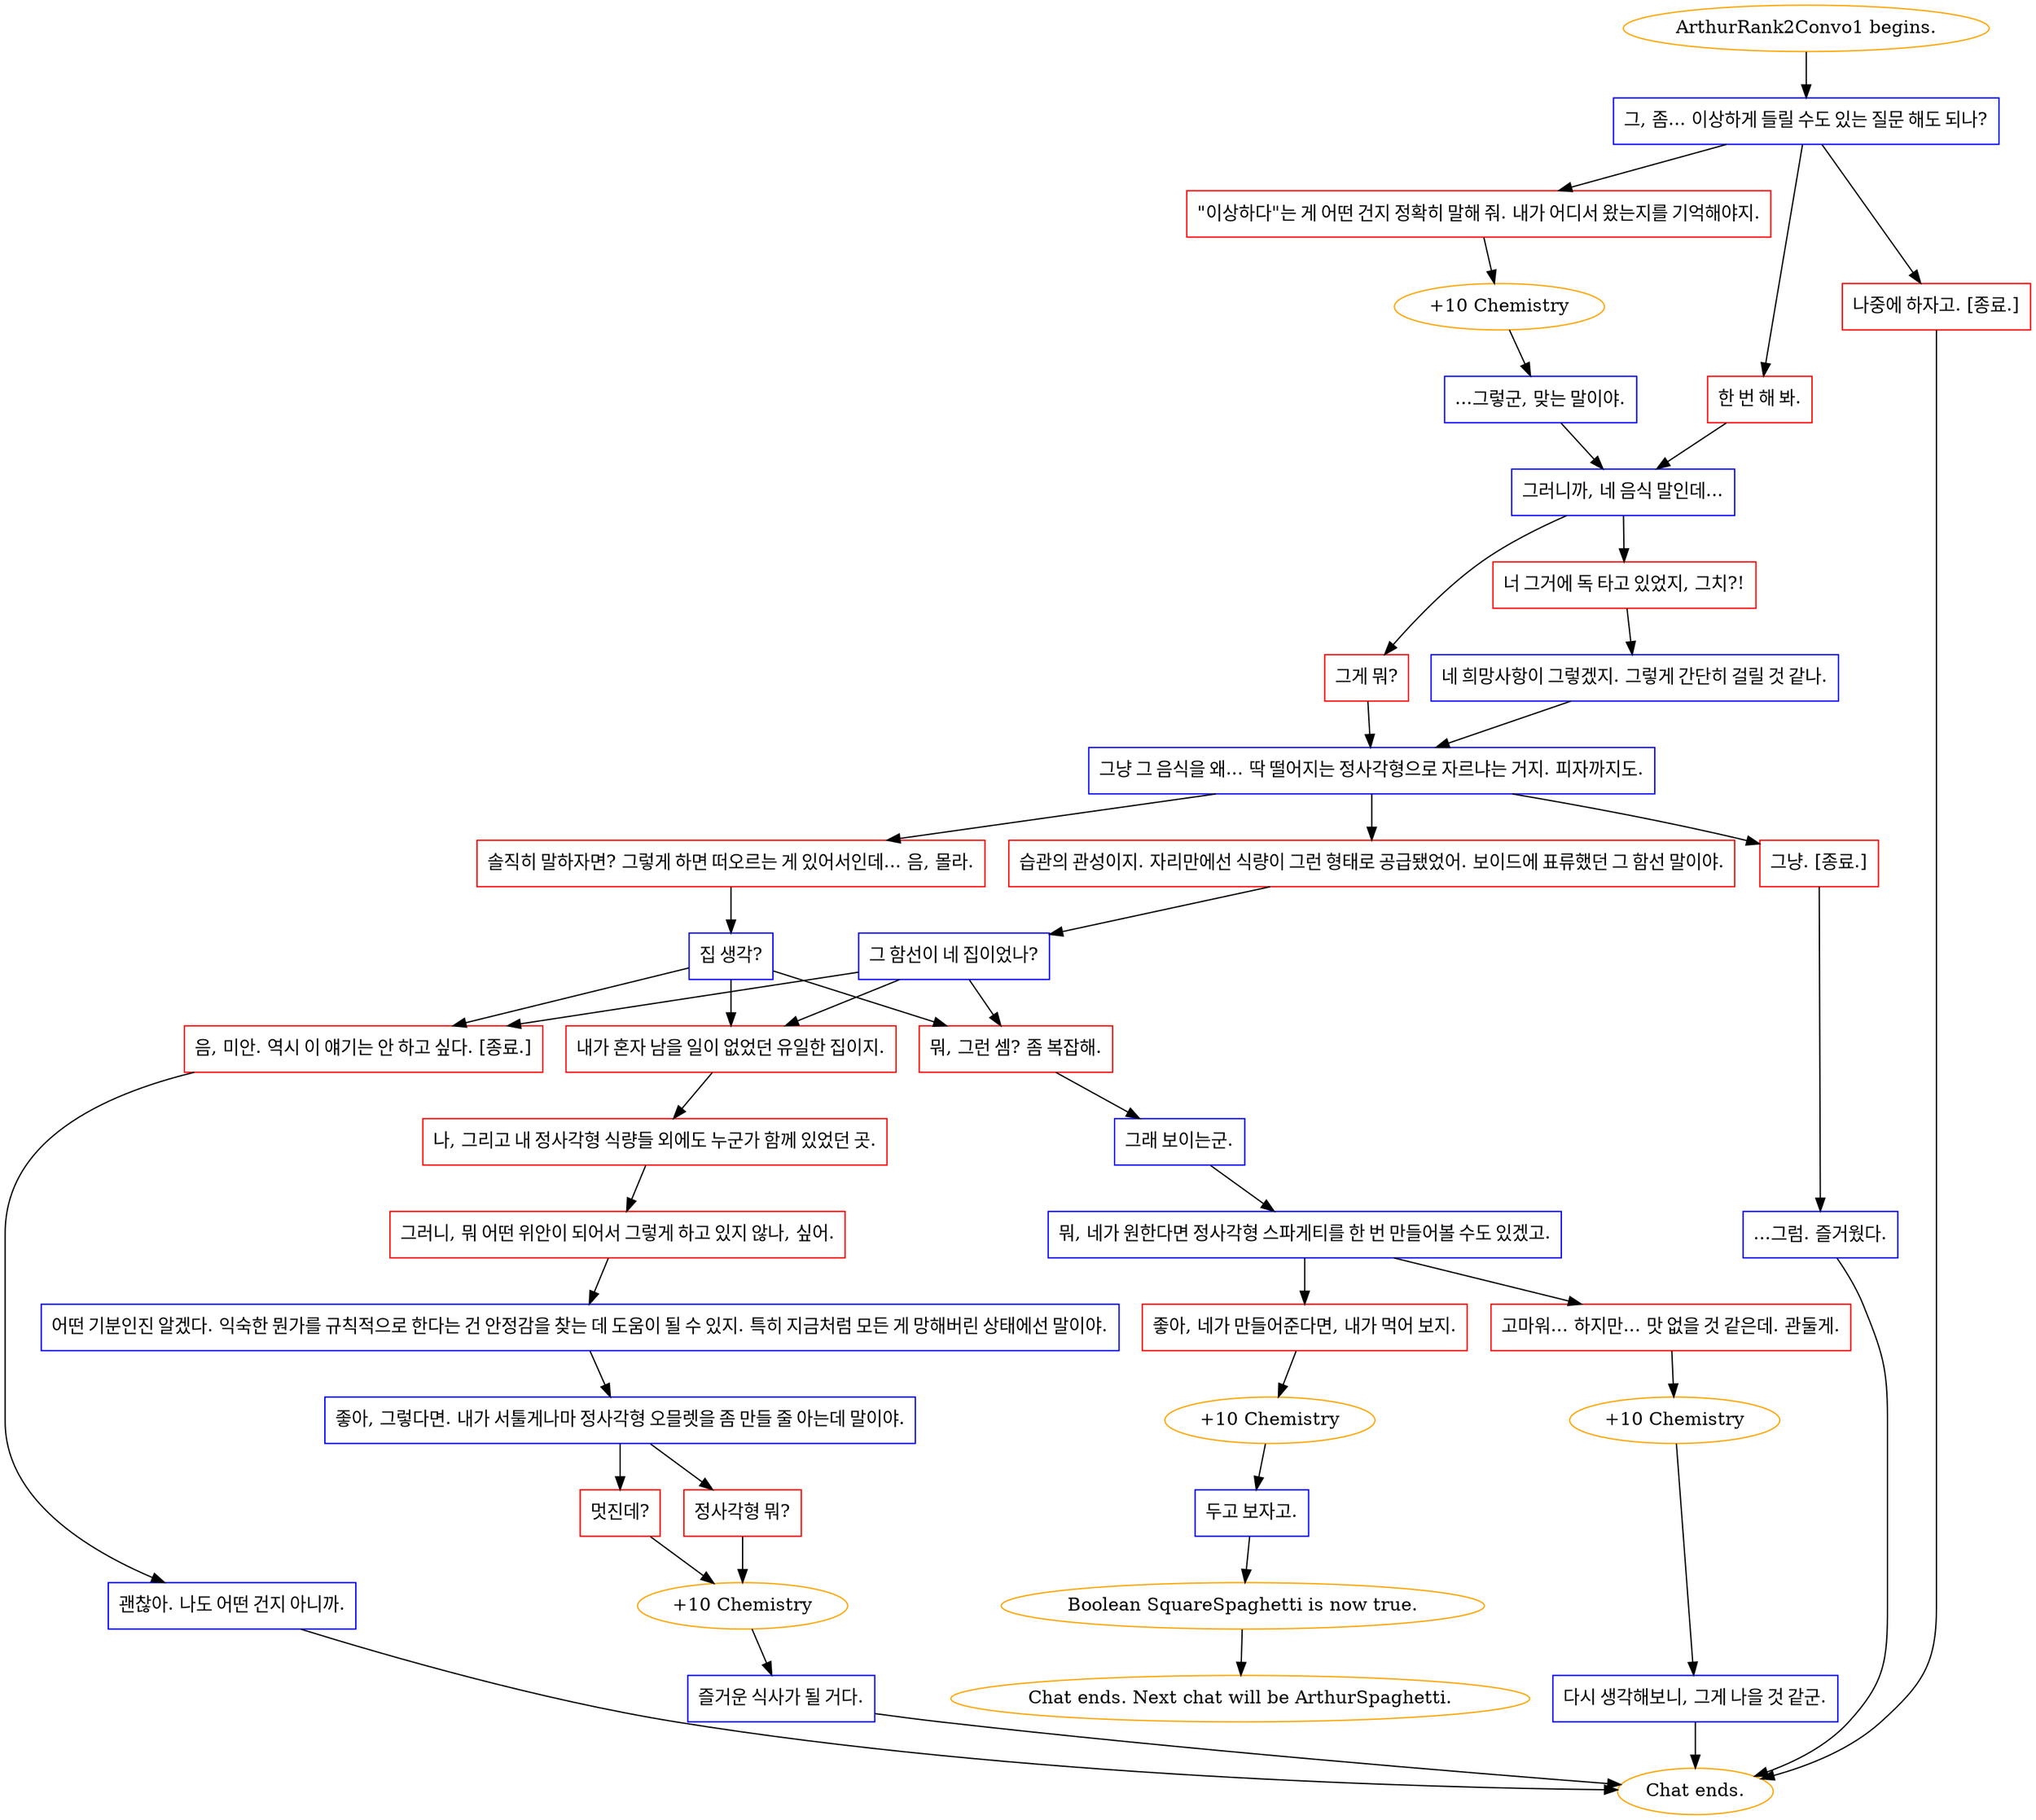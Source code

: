 digraph {
	"ArthurRank2Convo1 begins." [color=orange];
		"ArthurRank2Convo1 begins." -> j3090649725;
	j3090649725 [label="그, 좀... 이상하게 들릴 수도 있는 질문 해도 되나?",shape=box,color=blue];
		j3090649725 -> j1931478325;
		j3090649725 -> j813379764;
		j3090649725 -> j217702448;
	j1931478325 [label="\"이상하다\"는 게 어떤 건지 정확히 말해 줘. 내가 어디서 왔는지를 기억해야지.",shape=box,color=red];
		j1931478325 -> j2838573573;
	j813379764 [label="한 번 해 봐.",shape=box,color=red];
		j813379764 -> j4000054967;
	j217702448 [label="나중에 하자고. [종료.]",shape=box,color=red];
		j217702448 -> "Chat ends.";
	j2838573573 [label="+10 Chemistry",color=orange];
		j2838573573 -> j1004948615;
	j4000054967 [label="그러니까, 네 음식 말인데...",shape=box,color=blue];
		j4000054967 -> j2320860187;
		j4000054967 -> j284181906;
	"Chat ends." [color=orange];
	j1004948615 [label="...그렇군, 맞는 말이야.",shape=box,color=blue];
		j1004948615 -> j4000054967;
	j2320860187 [label="너 그거에 독 타고 있었지, 그치?!",shape=box,color=red];
		j2320860187 -> j3621483641;
	j284181906 [label="그게 뭐?",shape=box,color=red];
		j284181906 -> j550853297;
	j3621483641 [label="네 희망사항이 그렇겠지. 그렇게 간단히 걸릴 것 같나.",shape=box,color=blue];
		j3621483641 -> j550853297;
	j550853297 [label="그냥 그 음식을 왜... 딱 떨어지는 정사각형으로 자르냐는 거지. 피자까지도.",shape=box,color=blue];
		j550853297 -> j4185569172;
		j550853297 -> j1863148032;
		j550853297 -> j711881014;
	j4185569172 [label="솔직히 말하자면? 그렇게 하면 떠오르는 게 있어서인데... 음, 몰라.",shape=box,color=red];
		j4185569172 -> j3968515958;
	j1863148032 [label="습관의 관성이지. 자리만에선 식량이 그런 형태로 공급됐었어. 보이드에 표류했던 그 함선 말이야.",shape=box,color=red];
		j1863148032 -> j673268474;
	j711881014 [label="그냥. [종료.]",shape=box,color=red];
		j711881014 -> j4013213113;
	j3968515958 [label="집 생각?",shape=box,color=blue];
		j3968515958 -> j941710519;
		j3968515958 -> j2563340379;
		j3968515958 -> j1970324080;
	j673268474 [label="그 함선이 네 집이었나?",shape=box,color=blue];
		j673268474 -> j941710519;
		j673268474 -> j2563340379;
		j673268474 -> j1970324080;
	j4013213113 [label="...그럼. 즐거웠다.",shape=box,color=blue];
		j4013213113 -> "Chat ends.";
	j941710519 [label="뭐, 그런 셈? 좀 복잡해.",shape=box,color=red];
		j941710519 -> j1658812106;
	j2563340379 [label="내가 혼자 남을 일이 없었던 유일한 집이지.",shape=box,color=red];
		j2563340379 -> j1556165578;
	j1970324080 [label="음, 미안. 역시 이 얘기는 안 하고 싶다. [종료.]",shape=box,color=red];
		j1970324080 -> j810690071;
	j1658812106 [label="그래 보이는군.",shape=box,color=blue];
		j1658812106 -> j2958720162;
	j1556165578 [label="나, 그리고 내 정사각형 식량들 외에도 누군가 함께 있었던 곳.",shape=box,color=red];
		j1556165578 -> j2294289603;
	j810690071 [label="괜찮아. 나도 어떤 건지 아니까.",shape=box,color=blue];
		j810690071 -> "Chat ends.";
	j2958720162 [label="뭐, 네가 원한다면 정사각형 스파게티를 한 번 만들어볼 수도 있겠고.",shape=box,color=blue];
		j2958720162 -> j2194866035;
		j2958720162 -> j703108265;
	j2294289603 [label="그러니, 뭐 어떤 위안이 되어서 그렇게 하고 있지 않나, 싶어.",shape=box,color=red];
		j2294289603 -> j1929695117;
	j2194866035 [label="좋아, 네가 만들어준다면, 내가 먹어 보지.",shape=box,color=red];
		j2194866035 -> j3038429705;
	j703108265 [label="고마워... 하지만... 맛 없을 것 같은데. 관둘게.",shape=box,color=red];
		j703108265 -> j3494332247;
	j1929695117 [label="어떤 기분인진 알겠다. 익숙한 뭔가를 규칙적으로 한다는 건 안정감을 찾는 데 도움이 될 수 있지. 특히 지금처럼 모든 게 망해버린 상태에선 말이야.",shape=box,color=blue];
		j1929695117 -> j1031918143;
	j3038429705 [label="+10 Chemistry",color=orange];
		j3038429705 -> j3279770168;
	j3494332247 [label="+10 Chemistry",color=orange];
		j3494332247 -> j1780226667;
	j1031918143 [label="좋아, 그렇다면. 내가 서툴게나마 정사각형 오믈렛을 좀 만들 줄 아는데 말이야.",shape=box,color=blue];
		j1031918143 -> j429574374;
		j1031918143 -> j1163888134;
	j3279770168 [label="두고 보자고.",shape=box,color=blue];
		j3279770168 -> j259992425;
	j1780226667 [label="다시 생각해보니, 그게 나을 것 같군.",shape=box,color=blue];
		j1780226667 -> "Chat ends.";
	j429574374 [label="멋진데?",shape=box,color=red];
		j429574374 -> j4041222220;
	j1163888134 [label="정사각형 뭐?",shape=box,color=red];
		j1163888134 -> j4041222220;
	j259992425 [label="Boolean SquareSpaghetti is now true.",color=orange];
		j259992425 -> "Chat ends. Next chat will be ArthurSpaghetti.";
	j4041222220 [label="+10 Chemistry",color=orange];
		j4041222220 -> j209009635;
	"Chat ends. Next chat will be ArthurSpaghetti." [color=orange];
	j209009635 [label="즐거운 식사가 될 거다.",shape=box,color=blue];
		j209009635 -> "Chat ends.";
}